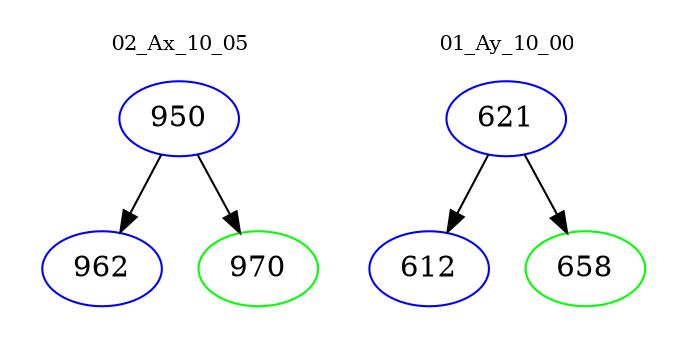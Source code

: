digraph{
subgraph cluster_0 {
color = white
label = "02_Ax_10_05";
fontsize=10;
T0_950 [label="950", color="blue"]
T0_950 -> T0_962 [color="black"]
T0_962 [label="962", color="blue"]
T0_950 -> T0_970 [color="black"]
T0_970 [label="970", color="green"]
}
subgraph cluster_1 {
color = white
label = "01_Ay_10_00";
fontsize=10;
T1_621 [label="621", color="blue"]
T1_621 -> T1_612 [color="black"]
T1_612 [label="612", color="blue"]
T1_621 -> T1_658 [color="black"]
T1_658 [label="658", color="green"]
}
}
